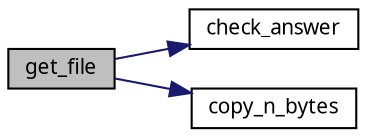 digraph G
{
  edge [fontname="FreeSans.ttf",fontsize="10",labelfontname="FreeSans.ttf",labelfontsize="10"];
  node [fontname="FreeSans.ttf",fontsize="10",shape=record];
  rankdir=LR;
  Node1 [label="get_file",height=0.2,width=0.4,color="black", fillcolor="grey75", style="filled" fontcolor="black"];
  Node1 -> Node2 [color="midnightblue",fontsize="10",style="solid",fontname="FreeSans.ttf"];
  Node2 [label="check_answer",height=0.2,width=0.4,color="black", fillcolor="white", style="filled",URL="$client_8c.html#ad3dbd022fc344c02c9d1dfc6e6482a92",tooltip="Fonction qui vérifie la réponse réçue par le client."];
  Node1 -> Node3 [color="midnightblue",fontsize="10",style="solid",fontname="FreeSans.ttf"];
  Node3 [label="copy_n_bytes",height=0.2,width=0.4,color="black", fillcolor="white", style="filled",URL="$common_8c.html#a97af95bbb104815a30815e6aa66ba4a0",tooltip="Copie `nbbytes&#39; octets depuis le descripteur `from&#39; sur le descripteur `to&#39;. La lecture est faite par bloc de MSGSIZE octets. L&#39;ecriture s&#39;attend a ne pas pouvoir tout ecrire d&#39;un seul coup."];
}
